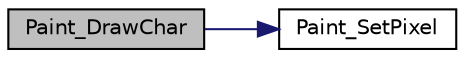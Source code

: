 digraph "Paint_DrawChar"
{
 // LATEX_PDF_SIZE
  bgcolor="transparent";
  edge [fontname="Helvetica",fontsize="10",labelfontname="Helvetica",labelfontsize="10"];
  node [fontname="Helvetica",fontsize="10",shape=record];
  rankdir="LR";
  Node1 [label="Paint_DrawChar",height=0.2,width=0.4,color="black", fillcolor="grey75", style="filled", fontcolor="black",tooltip="function: Show English characters parameter: Xpoint ：X coordinate Ypoint ：Y coordinate Acsii_Char ：To..."];
  Node1 -> Node2 [color="midnightblue",fontsize="10",style="solid",fontname="Helvetica"];
  Node2 [label="Paint_SetPixel",height=0.2,width=0.4,color="black",URL="$GUI__Paint_8c.html#a48f4f5f8b9b528f98d3ddb1c2e2e108f",tooltip="function: Draw Pixels parameter: Xpoint : At point X Ypoint : At point Y Color : Painted colors"];
}
